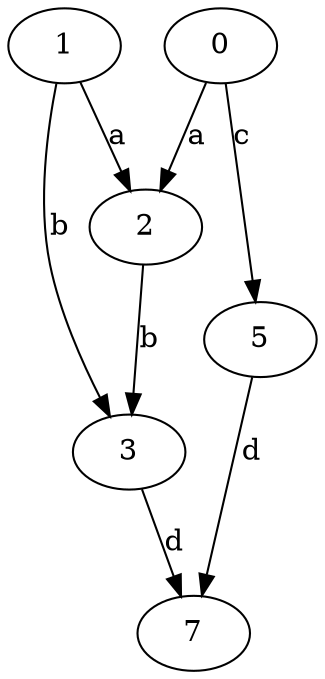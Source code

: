 strict digraph  {
1;
0;
2;
3;
5;
7;
1 -> 2  [label=a];
1 -> 3  [label=b];
0 -> 2  [label=a];
0 -> 5  [label=c];
2 -> 3  [label=b];
3 -> 7  [label=d];
5 -> 7  [label=d];
}
